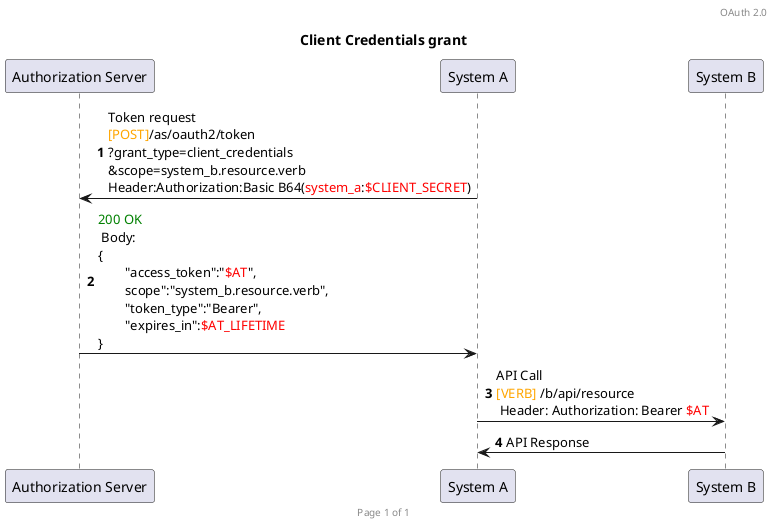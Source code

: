 @startuml

header OAuth 2.0
footer Page %page% of %lastpage%

title Client Credentials grant
autonumber

participant Auth as "Authorization Server"
participant A as "System A"
participant B as "System B"

A -> Auth : Token request\n<font color=orange>[POST]</font>/as/oauth2/token\n?grant_type=client_credentials\n&scope=system_b.resource.verb\nHeader:Authorization:Basic B64(<font color=red>system_a</font>:<font color=red>$CLIENT_SECRET</font>)
Auth -> A : <font color=green>200 OK</font> \n Body: \n{\n\t"access_token":"<font color=red>$AT</font>",\n\tscope":"system_b.resource.verb",\n\t"token_type":"Bearer",\n\t"expires_in":<font color=red>$AT_LIFETIME</font>\n}

A -> B : API Call \n<font color=orange>[VERB]</font> /b/api/resource\n Header: Authorization: Bearer <font color=red>$AT</font>
B -> A : API Response
@enduml
